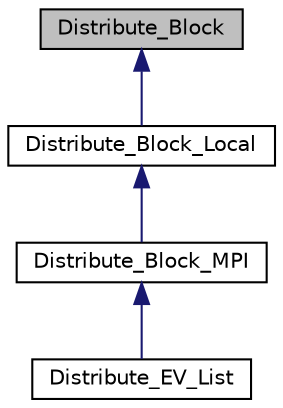 digraph "Distribute_Block"
{
  edge [fontname="Helvetica",fontsize="10",labelfontname="Helvetica",labelfontsize="10"];
  node [fontname="Helvetica",fontsize="10",shape=record];
  Node1 [label="Distribute_Block",height=0.2,width=0.4,color="black", fillcolor="grey75", style="filled", fontcolor="black"];
  Node1 -> Node2 [dir="back",color="midnightblue",fontsize="10",style="solid",fontname="Helvetica"];
  Node2 [label="Distribute_Block_Local",height=0.2,width=0.4,color="black", fillcolor="white", style="filled",URL="$classDistribute__Block__Local.html"];
  Node2 -> Node3 [dir="back",color="midnightblue",fontsize="10",style="solid",fontname="Helvetica"];
  Node3 [label="Distribute_Block_MPI",height=0.2,width=0.4,color="black", fillcolor="white", style="filled",URL="$classDistribute__Block__MPI.html"];
  Node3 -> Node4 [dir="back",color="midnightblue",fontsize="10",style="solid",fontname="Helvetica"];
  Node4 [label="Distribute_EV_List",height=0.2,width=0.4,color="black", fillcolor="white", style="filled",URL="$classDistribute__EV__List.html"];
}
